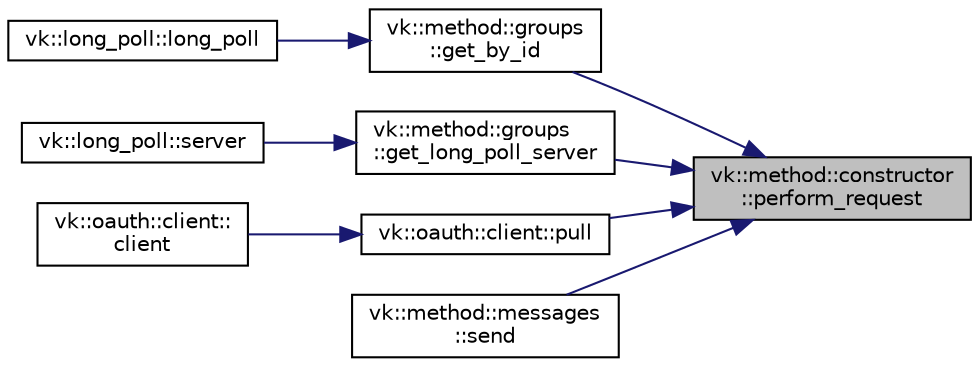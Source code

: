 digraph "vk::method::constructor::perform_request"
{
 // LATEX_PDF_SIZE
  edge [fontname="Helvetica",fontsize="10",labelfontname="Helvetica",labelfontsize="10"];
  node [fontname="Helvetica",fontsize="10",shape=record];
  rankdir="RL";
  Node1 [label="vk::method::constructor\l::perform_request",height=0.2,width=0.4,color="black", fillcolor="grey75", style="filled", fontcolor="black",tooltip=" "];
  Node1 -> Node2 [dir="back",color="midnightblue",fontsize="10",style="solid",fontname="Helvetica"];
  Node2 [label="vk::method::groups\l::get_by_id",height=0.2,width=0.4,color="black", fillcolor="white", style="filled",URL="$namespacevk_1_1method_1_1groups.html#ac152ca34577555bd45b14cf56293a9ef",tooltip=" "];
  Node2 -> Node3 [dir="back",color="midnightblue",fontsize="10",style="solid",fontname="Helvetica"];
  Node3 [label="vk::long_poll::long_poll",height=0.2,width=0.4,color="black", fillcolor="white", style="filled",URL="$classvk_1_1long__poll.html#a0224e5d18cac631716eabe8cc09830ea",tooltip=" "];
  Node1 -> Node4 [dir="back",color="midnightblue",fontsize="10",style="solid",fontname="Helvetica"];
  Node4 [label="vk::method::groups\l::get_long_poll_server",height=0.2,width=0.4,color="black", fillcolor="white", style="filled",URL="$namespacevk_1_1method_1_1groups.html#a0033a2c522ec8d9a586c7f0cdc8d1b36",tooltip=" "];
  Node4 -> Node5 [dir="back",color="midnightblue",fontsize="10",style="solid",fontname="Helvetica"];
  Node5 [label="vk::long_poll::server",height=0.2,width=0.4,color="black", fillcolor="white", style="filled",URL="$classvk_1_1long__poll.html#a122882f81d41aadbb9c37799510830a2",tooltip=" "];
  Node1 -> Node6 [dir="back",color="midnightblue",fontsize="10",style="solid",fontname="Helvetica"];
  Node6 [label="vk::oauth::client::pull",height=0.2,width=0.4,color="black", fillcolor="white", style="filled",URL="$classvk_1_1oauth_1_1client.html#a4e076f3759181ee177f347fdbf36ec70",tooltip="Try get user data."];
  Node6 -> Node7 [dir="back",color="midnightblue",fontsize="10",style="solid",fontname="Helvetica"];
  Node7 [label="vk::oauth::client::\lclient",height=0.2,width=0.4,color="black", fillcolor="white", style="filled",URL="$classvk_1_1oauth_1_1client.html#ab15386151e60f784016ef34e45ad19aa",tooltip=" "];
  Node1 -> Node8 [dir="back",color="midnightblue",fontsize="10",style="solid",fontname="Helvetica"];
  Node8 [label="vk::method::messages\l::send",height=0.2,width=0.4,color="black", fillcolor="white", style="filled",URL="$namespacevk_1_1method_1_1messages.html#a2ec026fd5cbebeabae6f94e35f6c0894",tooltip=" "];
}
